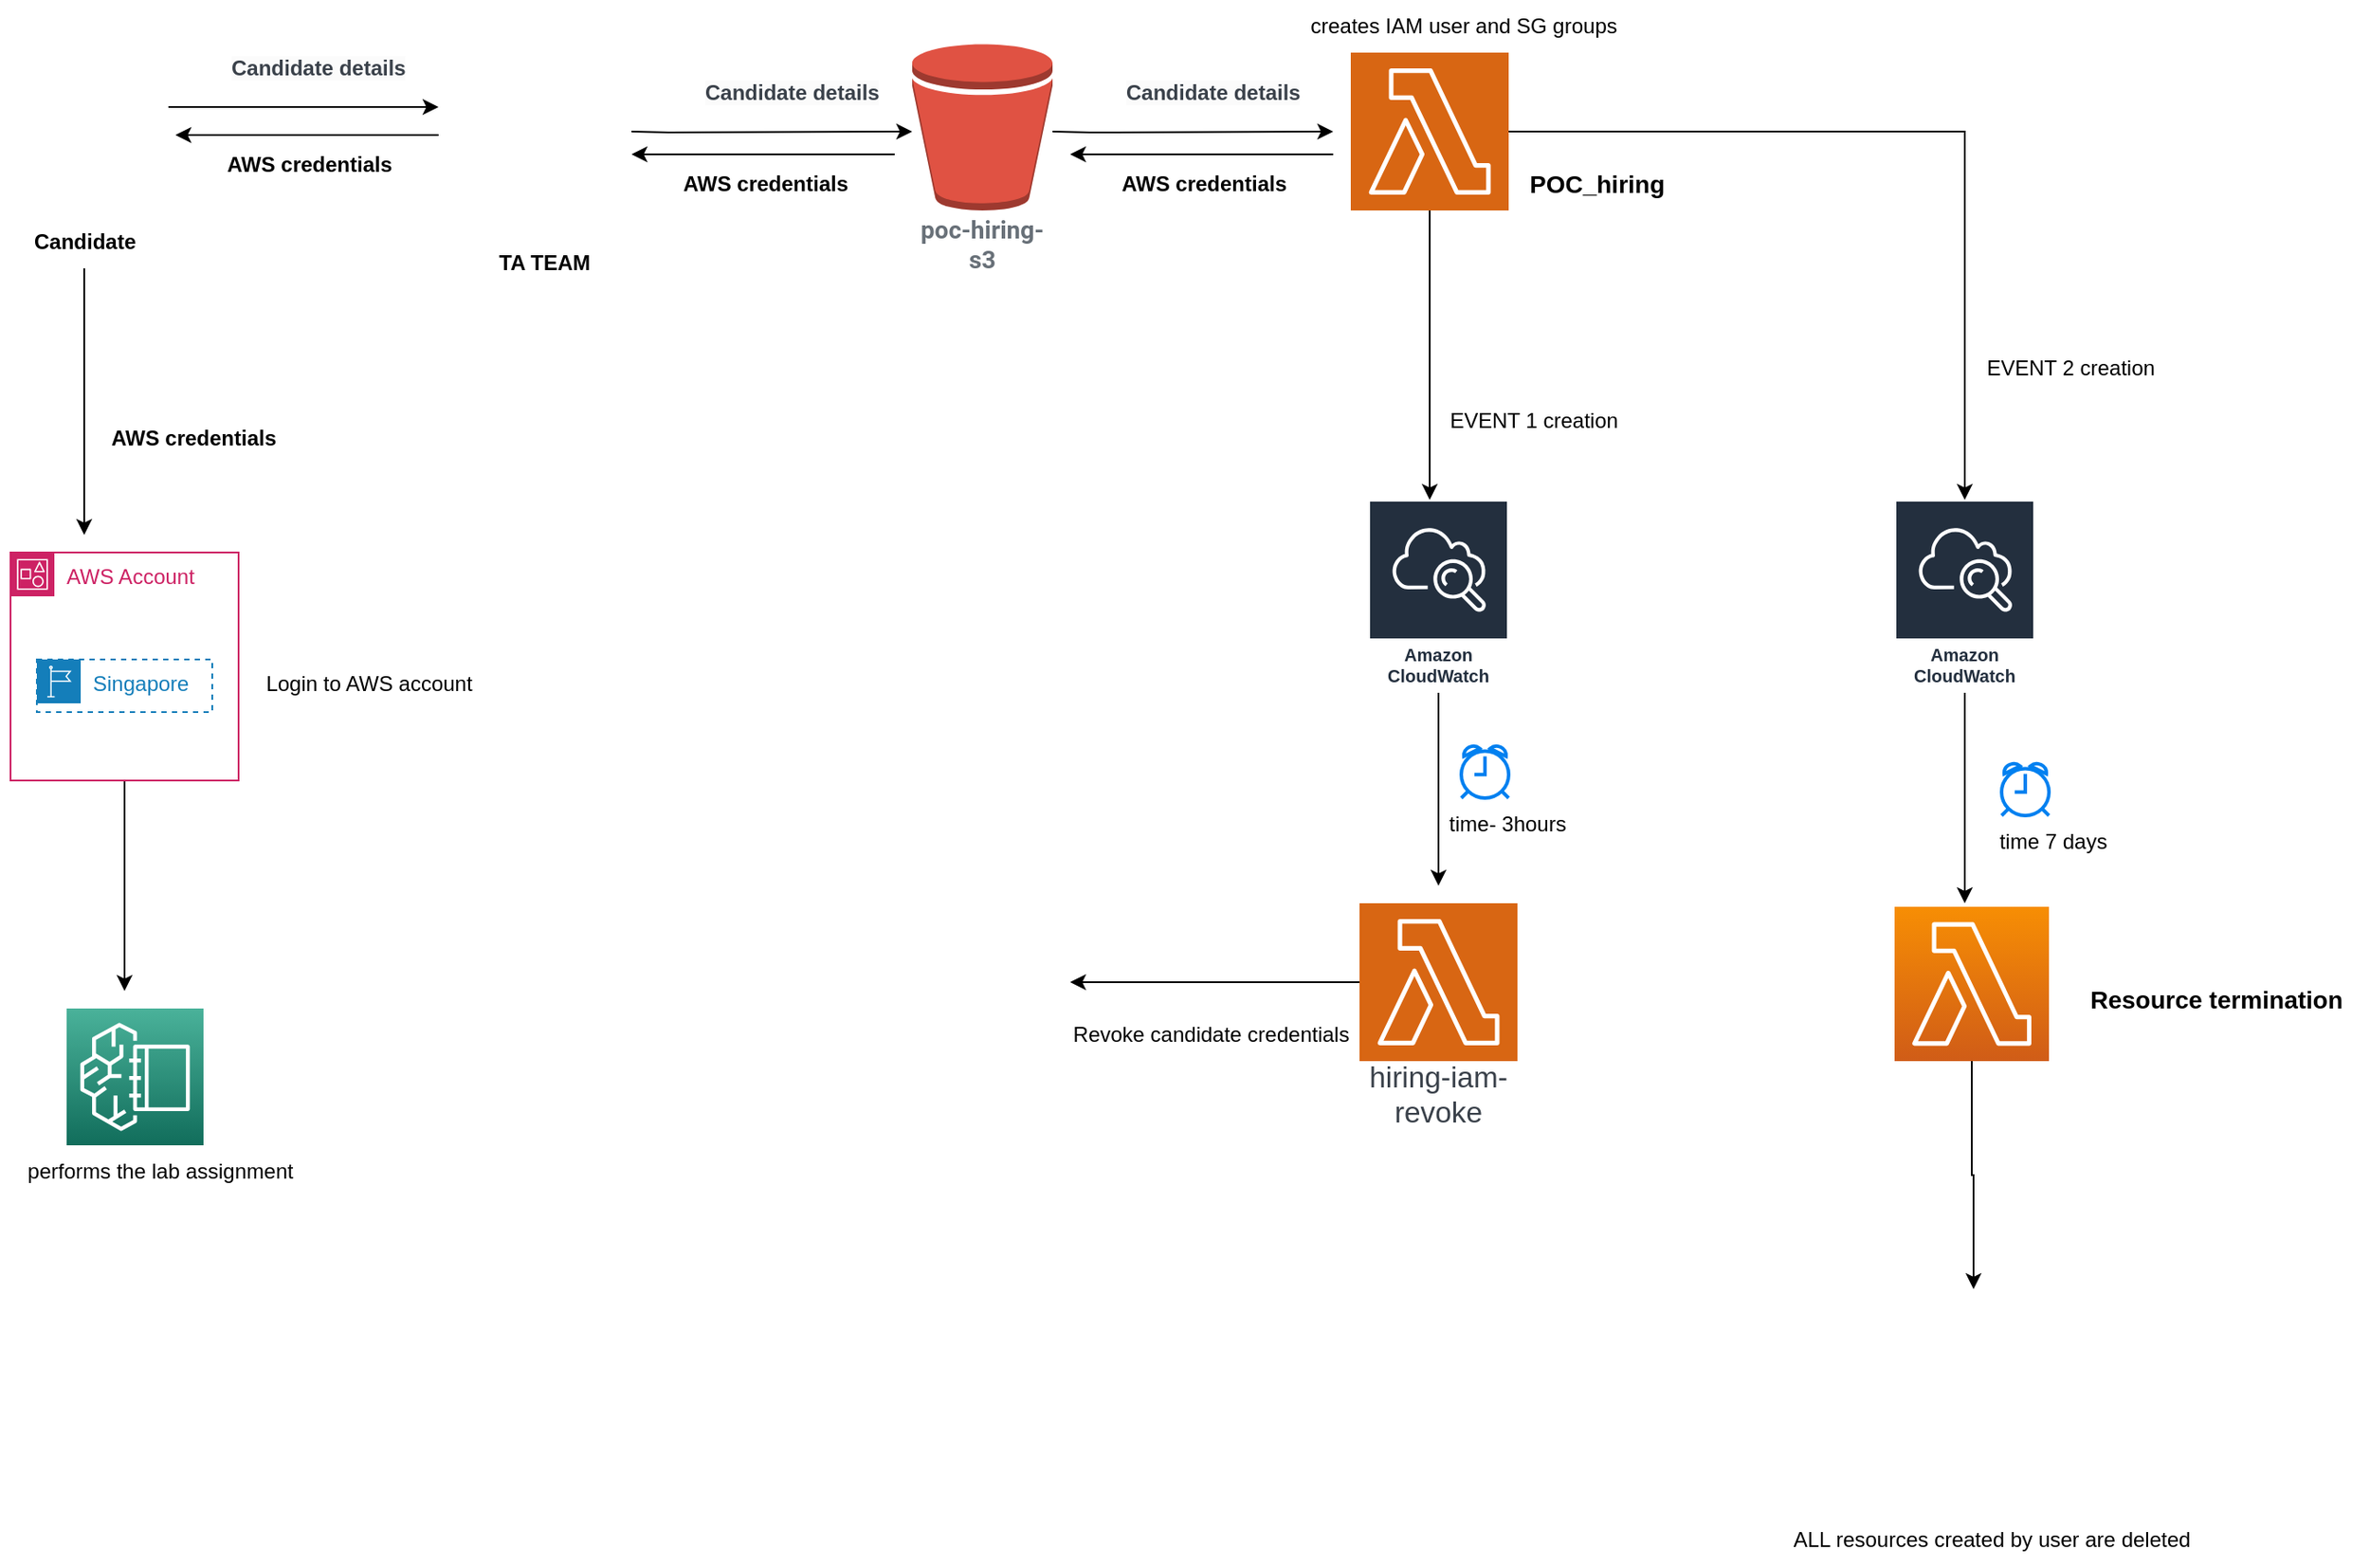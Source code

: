 <mxfile version="21.1.8" type="device">
  <diagram name="Page-1" id="-4WJBF-al_0WI5foOdRX">
    <mxGraphModel dx="2580" dy="1162" grid="1" gridSize="10" guides="1" tooltips="1" connect="1" arrows="1" fold="1" page="1" pageScale="1" pageWidth="850" pageHeight="1100" math="0" shadow="0">
      <root>
        <mxCell id="0" />
        <mxCell id="1" parent="0" />
        <mxCell id="ruvpKAMkT9LqvMziTTvw-38" style="edgeStyle=orthogonalEdgeStyle;rounded=0;orthogonalLoop=1;jettySize=auto;html=1;" edge="1" parent="1" source="TjkZmVoXFsRr9wRuoQSi-3">
          <mxGeometry relative="1" as="geometry">
            <mxPoint x="855" y="380" as="targetPoint" />
          </mxGeometry>
        </mxCell>
        <mxCell id="ruvpKAMkT9LqvMziTTvw-39" style="edgeStyle=orthogonalEdgeStyle;rounded=0;orthogonalLoop=1;jettySize=auto;html=1;" edge="1" parent="1" source="TjkZmVoXFsRr9wRuoQSi-3" target="ruvpKAMkT9LqvMziTTvw-37">
          <mxGeometry relative="1" as="geometry" />
        </mxCell>
        <mxCell id="TjkZmVoXFsRr9wRuoQSi-3" value="" style="html=1;overflow=block;blockSpacing=1;whiteSpace=wrap;shape=mxgraph.aws4.resourceIcon;resIcon=mxgraph.aws4.lambda;verticalLabelPosition=bottom;align=center;verticalAlign=top;strokeColor=#ffffff;pointerEvents=1;fontSize=16.7;fontColor=#3a414a;spacing=0;strokeOpacity=100;rounded=1;absoluteArcSize=1;arcSize=9;fillColor=#d86613;strokeWidth=0.8;lucidId=F~bU9HY-k30U;" parent="1" vertex="1">
          <mxGeometry x="810" y="125" width="90" height="90" as="geometry" />
        </mxCell>
        <mxCell id="TjkZmVoXFsRr9wRuoQSi-4" value="poc-hiring-s3" style="html=1;overflow=block;blockSpacing=1;whiteSpace=wrap;shape=mxgraph.aws3.bucket;labelPosition=center;verticalLabelPosition=bottom;align=center;verticalAlign=top;pointerEvents=1;fontSize=14;fontFamily=Roboto;fontColor=#687078;fontStyle=1;spacing=3.8;strokeColor=#3a414a;strokeOpacity=100;rounded=1;absoluteArcSize=1;arcSize=9;fillColor=#e05243;strokeWidth=0.8;lucidId=DacU9-nAVNdz;" parent="1" vertex="1">
          <mxGeometry x="560" y="120" width="80" height="95" as="geometry" />
        </mxCell>
        <mxCell id="ruvpKAMkT9LqvMziTTvw-15" style="edgeStyle=orthogonalEdgeStyle;rounded=0;orthogonalLoop=1;jettySize=auto;html=1;entryX=0.857;entryY=0.9;entryDx=0;entryDy=0;entryPerimeter=0;" edge="1" parent="1" source="TjkZmVoXFsRr9wRuoQSi-5" target="ruvpKAMkT9LqvMziTTvw-10">
          <mxGeometry relative="1" as="geometry" />
        </mxCell>
        <mxCell id="TjkZmVoXFsRr9wRuoQSi-5" value="" style="html=1;overflow=block;blockSpacing=1;whiteSpace=wrap;shape=image;fontSize=13;spacing=3.8;strokeColor=none;strokeOpacity=100;strokeWidth=0;image=https://images.lucid.app/images/e47739ad-0541-41c3-86bd-2ad0edf2d5d1/content;imageAspect=0;lucidId=RhcUHhgzhwvd;" parent="1" vertex="1">
          <mxGeometry x="40" y="108" width="96" height="96" as="geometry" />
        </mxCell>
        <mxCell id="TjkZmVoXFsRr9wRuoQSi-9" value="creates IAM user and SG groups" style="text;html=1;align=center;verticalAlign=middle;resizable=0;points=[];autosize=1;strokeColor=none;fillColor=none;" parent="1" vertex="1">
          <mxGeometry x="774" y="95" width="200" height="30" as="geometry" />
        </mxCell>
        <mxCell id="ruvpKAMkT9LqvMziTTvw-35" style="edgeStyle=orthogonalEdgeStyle;rounded=0;orthogonalLoop=1;jettySize=auto;html=1;" edge="1" parent="1" source="TjkZmVoXFsRr9wRuoQSi-16">
          <mxGeometry relative="1" as="geometry">
            <mxPoint x="111.0" y="660.0" as="targetPoint" />
          </mxGeometry>
        </mxCell>
        <mxCell id="TjkZmVoXFsRr9wRuoQSi-16" value="AWS Account" style="points=[[0,0],[0.25,0],[0.5,0],[0.75,0],[1,0],[1,0.25],[1,0.5],[1,0.75],[1,1],[0.75,1],[0.5,1],[0.25,1],[0,1],[0,0.75],[0,0.5],[0,0.25]];outlineConnect=0;gradientColor=none;html=1;whiteSpace=wrap;fontSize=12;fontStyle=0;container=1;pointerEvents=0;collapsible=0;recursiveResize=0;shape=mxgraph.aws4.group;grIcon=mxgraph.aws4.group_account;strokeColor=#CD2264;fillColor=none;verticalAlign=top;align=left;spacingLeft=30;fontColor=#CD2264;dashed=0;" parent="1" vertex="1">
          <mxGeometry x="46" y="410" width="130" height="130" as="geometry" />
        </mxCell>
        <mxCell id="TjkZmVoXFsRr9wRuoQSi-18" value="Singapore" style="points=[[0,0],[0.25,0],[0.5,0],[0.75,0],[1,0],[1,0.25],[1,0.5],[1,0.75],[1,1],[0.75,1],[0.5,1],[0.25,1],[0,1],[0,0.75],[0,0.5],[0,0.25]];outlineConnect=0;gradientColor=none;html=1;whiteSpace=wrap;fontSize=12;fontStyle=0;container=1;pointerEvents=0;collapsible=0;recursiveResize=0;shape=mxgraph.aws4.group;grIcon=mxgraph.aws4.group_region;strokeColor=#147EBA;fillColor=none;verticalAlign=top;align=left;spacingLeft=30;fontColor=#147EBA;dashed=1;" parent="TjkZmVoXFsRr9wRuoQSi-16" vertex="1">
          <mxGeometry x="15" y="61" width="100" height="30" as="geometry" />
        </mxCell>
        <mxCell id="ruvpKAMkT9LqvMziTTvw-44" style="edgeStyle=orthogonalEdgeStyle;rounded=0;orthogonalLoop=1;jettySize=auto;html=1;" edge="1" parent="1" source="TjkZmVoXFsRr9wRuoQSi-21">
          <mxGeometry relative="1" as="geometry">
            <mxPoint x="650" y="655.0" as="targetPoint" />
          </mxGeometry>
        </mxCell>
        <mxCell id="TjkZmVoXFsRr9wRuoQSi-21" value="hiring-iam-revoke" style="html=1;overflow=block;blockSpacing=1;whiteSpace=wrap;shape=mxgraph.aws4.resourceIcon;resIcon=mxgraph.aws4.lambda;verticalLabelPosition=bottom;align=center;verticalAlign=top;strokeColor=#ffffff;pointerEvents=1;fontSize=16.7;fontColor=#3a414a;spacing=0;strokeOpacity=100;rounded=1;absoluteArcSize=1;arcSize=9;fillColor=#d86613;strokeWidth=0.8;lucidId=F~bU9HY-k30U;" parent="1" vertex="1">
          <mxGeometry x="815" y="610" width="90" height="90" as="geometry" />
        </mxCell>
        <mxCell id="TjkZmVoXFsRr9wRuoQSi-22" value="" style="shape=image;html=1;verticalAlign=top;verticalLabelPosition=bottom;labelBackgroundColor=#ffffff;imageAspect=0;aspect=fixed;image=https://cdn1.iconfinder.com/data/icons/nuvola2/48x48/actions/button_cancel.png" parent="1" vertex="1">
          <mxGeometry x="706" y="590" width="48" height="48" as="geometry" />
        </mxCell>
        <mxCell id="TjkZmVoXFsRr9wRuoQSi-25" value="Revoke candidate credentials" style="text;html=1;align=center;verticalAlign=middle;resizable=0;points=[];autosize=1;strokeColor=none;fillColor=none;" parent="1" vertex="1">
          <mxGeometry x="640" y="670" width="180" height="30" as="geometry" />
        </mxCell>
        <mxCell id="ruvpKAMkT9LqvMziTTvw-16" style="edgeStyle=orthogonalEdgeStyle;rounded=0;orthogonalLoop=1;jettySize=auto;html=1;" edge="1" parent="1" source="ruvpKAMkT9LqvMziTTvw-2">
          <mxGeometry relative="1" as="geometry">
            <mxPoint x="140" y="172" as="targetPoint" />
          </mxGeometry>
        </mxCell>
        <mxCell id="ruvpKAMkT9LqvMziTTvw-2" value="" style="shape=image;html=1;verticalAlign=top;verticalLabelPosition=bottom;labelBackgroundColor=#ffffff;imageAspect=0;aspect=fixed;image=https://cdn0.iconfinder.com/data/icons/web-development-and-studio/512/65_Employee_hr_human_hunting_personal_resources_resume_search-128.png" vertex="1" parent="1">
          <mxGeometry x="290" y="108" width="128" height="128" as="geometry" />
        </mxCell>
        <mxCell id="ruvpKAMkT9LqvMziTTvw-3" value="&lt;b&gt;TA TEAM&lt;/b&gt;" style="text;html=1;align=center;verticalAlign=middle;resizable=0;points=[];autosize=1;strokeColor=none;fillColor=none;" vertex="1" parent="1">
          <mxGeometry x="310" y="230" width="80" height="30" as="geometry" />
        </mxCell>
        <mxCell id="ruvpKAMkT9LqvMziTTvw-28" style="edgeStyle=orthogonalEdgeStyle;rounded=0;orthogonalLoop=1;jettySize=auto;html=1;" edge="1" parent="1" source="ruvpKAMkT9LqvMziTTvw-4">
          <mxGeometry relative="1" as="geometry">
            <mxPoint x="88" y="400" as="targetPoint" />
          </mxGeometry>
        </mxCell>
        <mxCell id="ruvpKAMkT9LqvMziTTvw-4" value="&lt;b&gt;Candidate&lt;/b&gt;" style="text;html=1;align=center;verticalAlign=middle;resizable=0;points=[];autosize=1;strokeColor=none;fillColor=none;" vertex="1" parent="1">
          <mxGeometry x="48" y="218" width="80" height="30" as="geometry" />
        </mxCell>
        <mxCell id="ruvpKAMkT9LqvMziTTvw-10" value="&lt;span style=&quot;color: rgb(58, 65, 74); font-family: Helvetica; font-style: normal; font-variant-ligatures: normal; font-variant-caps: normal; letter-spacing: normal; orphans: 2; text-align: center; text-indent: 0px; text-transform: none; widows: 2; word-spacing: 0px; -webkit-text-stroke-width: 0px; background-color: rgb(251, 251, 251); text-decoration-thickness: initial; text-decoration-style: initial; text-decoration-color: initial; float: none; display: inline !important;&quot;&gt;&lt;b style=&quot;&quot;&gt;&lt;font style=&quot;font-size: 12px;&quot;&gt;Candidate details&lt;/font&gt;&lt;/b&gt;&lt;/span&gt;" style="text;whiteSpace=wrap;html=1;" vertex="1" parent="1">
          <mxGeometry x="170" y="120" width="140" height="40" as="geometry" />
        </mxCell>
        <mxCell id="ruvpKAMkT9LqvMziTTvw-11" style="edgeStyle=orthogonalEdgeStyle;rounded=0;orthogonalLoop=1;jettySize=auto;html=1;exitX=0.5;exitY=1;exitDx=0;exitDy=0;" edge="1" parent="1">
          <mxGeometry relative="1" as="geometry">
            <mxPoint x="155" y="149" as="sourcePoint" />
            <mxPoint x="155" y="149" as="targetPoint" />
          </mxGeometry>
        </mxCell>
        <mxCell id="ruvpKAMkT9LqvMziTTvw-13" value="&lt;b&gt;AWS credentials&lt;/b&gt;" style="text;html=1;align=center;verticalAlign=middle;resizable=0;points=[];autosize=1;strokeColor=none;fillColor=none;" vertex="1" parent="1">
          <mxGeometry x="156" y="174" width="120" height="30" as="geometry" />
        </mxCell>
        <mxCell id="ruvpKAMkT9LqvMziTTvw-17" style="edgeStyle=orthogonalEdgeStyle;rounded=0;orthogonalLoop=1;jettySize=auto;html=1;entryX=0.857;entryY=0.9;entryDx=0;entryDy=0;entryPerimeter=0;" edge="1" parent="1" target="ruvpKAMkT9LqvMziTTvw-18">
          <mxGeometry relative="1" as="geometry">
            <mxPoint x="400" y="170" as="sourcePoint" />
          </mxGeometry>
        </mxCell>
        <mxCell id="ruvpKAMkT9LqvMziTTvw-18" value="&lt;span style=&quot;color: rgb(58, 65, 74); font-family: Helvetica; font-style: normal; font-variant-ligatures: normal; font-variant-caps: normal; letter-spacing: normal; orphans: 2; text-align: center; text-indent: 0px; text-transform: none; widows: 2; word-spacing: 0px; -webkit-text-stroke-width: 0px; background-color: rgb(251, 251, 251); text-decoration-thickness: initial; text-decoration-style: initial; text-decoration-color: initial; float: none; display: inline !important;&quot;&gt;&lt;b style=&quot;&quot;&gt;&lt;font style=&quot;font-size: 12px;&quot;&gt;Candidate details&lt;/font&gt;&lt;/b&gt;&lt;/span&gt;" style="text;whiteSpace=wrap;html=1;" vertex="1" parent="1">
          <mxGeometry x="440" y="134" width="140" height="40" as="geometry" />
        </mxCell>
        <mxCell id="ruvpKAMkT9LqvMziTTvw-19" style="edgeStyle=orthogonalEdgeStyle;rounded=0;orthogonalLoop=1;jettySize=auto;html=1;" edge="1" parent="1">
          <mxGeometry relative="1" as="geometry">
            <mxPoint x="400" y="183" as="targetPoint" />
            <mxPoint x="550" y="183" as="sourcePoint" />
          </mxGeometry>
        </mxCell>
        <mxCell id="ruvpKAMkT9LqvMziTTvw-20" value="&lt;b&gt;AWS credentials&lt;/b&gt;" style="text;html=1;align=center;verticalAlign=middle;resizable=0;points=[];autosize=1;strokeColor=none;fillColor=none;" vertex="1" parent="1">
          <mxGeometry x="416" y="185" width="120" height="30" as="geometry" />
        </mxCell>
        <mxCell id="ruvpKAMkT9LqvMziTTvw-23" style="edgeStyle=orthogonalEdgeStyle;rounded=0;orthogonalLoop=1;jettySize=auto;html=1;" edge="1" parent="1">
          <mxGeometry relative="1" as="geometry">
            <mxPoint x="650" y="183" as="targetPoint" />
            <mxPoint x="800" y="183" as="sourcePoint" />
          </mxGeometry>
        </mxCell>
        <mxCell id="ruvpKAMkT9LqvMziTTvw-24" value="&lt;b&gt;AWS credentials&lt;/b&gt;" style="text;html=1;align=center;verticalAlign=middle;resizable=0;points=[];autosize=1;strokeColor=none;fillColor=none;" vertex="1" parent="1">
          <mxGeometry x="666" y="185" width="120" height="30" as="geometry" />
        </mxCell>
        <mxCell id="ruvpKAMkT9LqvMziTTvw-25" style="edgeStyle=orthogonalEdgeStyle;rounded=0;orthogonalLoop=1;jettySize=auto;html=1;entryX=0.857;entryY=0.9;entryDx=0;entryDy=0;entryPerimeter=0;" edge="1" parent="1" target="ruvpKAMkT9LqvMziTTvw-26">
          <mxGeometry relative="1" as="geometry">
            <mxPoint x="640" y="170" as="sourcePoint" />
          </mxGeometry>
        </mxCell>
        <mxCell id="ruvpKAMkT9LqvMziTTvw-26" value="&lt;span style=&quot;color: rgb(58, 65, 74); font-family: Helvetica; font-style: normal; font-variant-ligatures: normal; font-variant-caps: normal; letter-spacing: normal; orphans: 2; text-align: center; text-indent: 0px; text-transform: none; widows: 2; word-spacing: 0px; -webkit-text-stroke-width: 0px; background-color: rgb(251, 251, 251); text-decoration-thickness: initial; text-decoration-style: initial; text-decoration-color: initial; float: none; display: inline !important;&quot;&gt;&lt;b style=&quot;&quot;&gt;&lt;font style=&quot;font-size: 12px;&quot;&gt;Candidate details&lt;/font&gt;&lt;/b&gt;&lt;/span&gt;" style="text;whiteSpace=wrap;html=1;" vertex="1" parent="1">
          <mxGeometry x="680" y="134" width="140" height="40" as="geometry" />
        </mxCell>
        <mxCell id="ruvpKAMkT9LqvMziTTvw-27" value="&lt;b&gt;AWS credentials&lt;/b&gt;" style="text;html=1;align=center;verticalAlign=middle;resizable=0;points=[];autosize=1;strokeColor=none;fillColor=none;" vertex="1" parent="1">
          <mxGeometry x="90" y="330" width="120" height="30" as="geometry" />
        </mxCell>
        <mxCell id="ruvpKAMkT9LqvMziTTvw-29" value="" style="sketch=0;points=[[0,0,0],[0.25,0,0],[0.5,0,0],[0.75,0,0],[1,0,0],[0,1,0],[0.25,1,0],[0.5,1,0],[0.75,1,0],[1,1,0],[0,0.25,0],[0,0.5,0],[0,0.75,0],[1,0.25,0],[1,0.5,0],[1,0.75,0]];outlineConnect=0;fontColor=#232F3E;gradientColor=#4AB29A;gradientDirection=north;fillColor=#116D5B;strokeColor=#ffffff;dashed=0;verticalLabelPosition=bottom;verticalAlign=top;align=center;html=1;fontSize=12;fontStyle=0;aspect=fixed;shape=mxgraph.aws4.resourceIcon;resIcon=mxgraph.aws4.sagemaker_studio_lab;" vertex="1" parent="1">
          <mxGeometry x="78" y="670" width="78" height="78" as="geometry" />
        </mxCell>
        <mxCell id="ruvpKAMkT9LqvMziTTvw-33" value="performs the lab assignment" style="text;html=1;align=center;verticalAlign=middle;resizable=0;points=[];autosize=1;strokeColor=none;fillColor=none;" vertex="1" parent="1">
          <mxGeometry x="46" y="748" width="170" height="30" as="geometry" />
        </mxCell>
        <mxCell id="ruvpKAMkT9LqvMziTTvw-34" value="Login to AWS account" style="text;html=1;align=center;verticalAlign=middle;resizable=0;points=[];autosize=1;strokeColor=none;fillColor=none;" vertex="1" parent="1">
          <mxGeometry x="180" y="470" width="140" height="30" as="geometry" />
        </mxCell>
        <mxCell id="ruvpKAMkT9LqvMziTTvw-45" style="edgeStyle=orthogonalEdgeStyle;rounded=0;orthogonalLoop=1;jettySize=auto;html=1;" edge="1" parent="1" source="ruvpKAMkT9LqvMziTTvw-36">
          <mxGeometry relative="1" as="geometry">
            <mxPoint x="860" y="600.0" as="targetPoint" />
          </mxGeometry>
        </mxCell>
        <mxCell id="ruvpKAMkT9LqvMziTTvw-36" value="Amazon CloudWatch" style="sketch=0;outlineConnect=0;fontColor=#232F3E;gradientColor=none;strokeColor=#ffffff;fillColor=#232F3E;dashed=0;verticalLabelPosition=middle;verticalAlign=bottom;align=center;html=1;whiteSpace=wrap;fontSize=10;fontStyle=1;spacing=3;shape=mxgraph.aws4.productIcon;prIcon=mxgraph.aws4.cloudwatch;" vertex="1" parent="1">
          <mxGeometry x="820" y="380" width="80" height="110" as="geometry" />
        </mxCell>
        <mxCell id="ruvpKAMkT9LqvMziTTvw-50" style="edgeStyle=orthogonalEdgeStyle;rounded=0;orthogonalLoop=1;jettySize=auto;html=1;" edge="1" parent="1" source="ruvpKAMkT9LqvMziTTvw-37">
          <mxGeometry relative="1" as="geometry">
            <mxPoint x="1160.0" y="610.0" as="targetPoint" />
          </mxGeometry>
        </mxCell>
        <mxCell id="ruvpKAMkT9LqvMziTTvw-37" value="Amazon CloudWatch" style="sketch=0;outlineConnect=0;fontColor=#232F3E;gradientColor=none;strokeColor=#ffffff;fillColor=#232F3E;dashed=0;verticalLabelPosition=middle;verticalAlign=bottom;align=center;html=1;whiteSpace=wrap;fontSize=10;fontStyle=1;spacing=3;shape=mxgraph.aws4.productIcon;prIcon=mxgraph.aws4.cloudwatch;" vertex="1" parent="1">
          <mxGeometry x="1120" y="380" width="80" height="110" as="geometry" />
        </mxCell>
        <mxCell id="ruvpKAMkT9LqvMziTTvw-40" value="EVENT 2 creation" style="text;html=1;align=center;verticalAlign=middle;resizable=0;points=[];autosize=1;strokeColor=none;fillColor=none;" vertex="1" parent="1">
          <mxGeometry x="1160" y="290" width="120" height="30" as="geometry" />
        </mxCell>
        <mxCell id="ruvpKAMkT9LqvMziTTvw-41" value="EVENT 1 creation" style="text;html=1;align=center;verticalAlign=middle;resizable=0;points=[];autosize=1;strokeColor=none;fillColor=none;" vertex="1" parent="1">
          <mxGeometry x="854" y="320" width="120" height="30" as="geometry" />
        </mxCell>
        <mxCell id="ruvpKAMkT9LqvMziTTvw-42" value="" style="html=1;overflow=block;blockSpacing=1;whiteSpace=wrap;shape=image;fontSize=13;spacing=3.8;strokeColor=none;strokeOpacity=100;strokeWidth=0;image=https://images.lucid.app/images/e47739ad-0541-41c3-86bd-2ad0edf2d5d1/content;imageAspect=0;lucidId=RhcUHhgzhwvd;" vertex="1" parent="1">
          <mxGeometry x="552" y="620" width="96" height="96" as="geometry" />
        </mxCell>
        <mxCell id="ruvpKAMkT9LqvMziTTvw-46" value="" style="html=1;verticalLabelPosition=bottom;align=center;labelBackgroundColor=#ffffff;verticalAlign=top;strokeWidth=2;strokeColor=#0080F0;shadow=0;dashed=0;shape=mxgraph.ios7.icons.alarm_clock;" vertex="1" parent="1">
          <mxGeometry x="1181" y="530" width="27" height="30" as="geometry" />
        </mxCell>
        <mxCell id="ruvpKAMkT9LqvMziTTvw-48" value="" style="html=1;verticalLabelPosition=bottom;align=center;labelBackgroundColor=#ffffff;verticalAlign=top;strokeWidth=2;strokeColor=#0080F0;shadow=0;dashed=0;shape=mxgraph.ios7.icons.alarm_clock;" vertex="1" parent="1">
          <mxGeometry x="873" y="520" width="27" height="30" as="geometry" />
        </mxCell>
        <mxCell id="ruvpKAMkT9LqvMziTTvw-62" style="edgeStyle=orthogonalEdgeStyle;rounded=0;orthogonalLoop=1;jettySize=auto;html=1;entryX=0.5;entryY=0;entryDx=0;entryDy=0;" edge="1" parent="1" source="ruvpKAMkT9LqvMziTTvw-56" target="ruvpKAMkT9LqvMziTTvw-61">
          <mxGeometry relative="1" as="geometry" />
        </mxCell>
        <mxCell id="ruvpKAMkT9LqvMziTTvw-56" value="" style="sketch=0;points=[[0,0,0],[0.25,0,0],[0.5,0,0],[0.75,0,0],[1,0,0],[0,1,0],[0.25,1,0],[0.5,1,0],[0.75,1,0],[1,1,0],[0,0.25,0],[0,0.5,0],[0,0.75,0],[1,0.25,0],[1,0.5,0],[1,0.75,0]];outlineConnect=0;fontColor=#232F3E;gradientColor=#F78E04;gradientDirection=north;fillColor=#D05C17;strokeColor=#ffffff;dashed=0;verticalLabelPosition=bottom;verticalAlign=top;align=center;html=1;fontSize=12;fontStyle=0;aspect=fixed;shape=mxgraph.aws4.resourceIcon;resIcon=mxgraph.aws4.lambda;" vertex="1" parent="1">
          <mxGeometry x="1120" y="612" width="88" height="88" as="geometry" />
        </mxCell>
        <mxCell id="ruvpKAMkT9LqvMziTTvw-57" value="&lt;font style=&quot;font-size: 14px;&quot;&gt;&lt;b&gt;Resource termination&amp;nbsp;&lt;/b&gt;&lt;/font&gt;" style="text;html=1;align=center;verticalAlign=middle;resizable=0;points=[];autosize=1;strokeColor=none;fillColor=none;" vertex="1" parent="1">
          <mxGeometry x="1220" y="650" width="170" height="30" as="geometry" />
        </mxCell>
        <mxCell id="ruvpKAMkT9LqvMziTTvw-58" value="&lt;font style=&quot;font-size: 14px;&quot;&gt;&lt;b&gt;POC_hiring&lt;/b&gt;&lt;/font&gt;" style="text;html=1;align=center;verticalAlign=middle;resizable=0;points=[];autosize=1;strokeColor=none;fillColor=none;" vertex="1" parent="1">
          <mxGeometry x="900" y="185" width="100" height="30" as="geometry" />
        </mxCell>
        <mxCell id="ruvpKAMkT9LqvMziTTvw-59" value="time- 3hours" style="text;html=1;align=center;verticalAlign=middle;resizable=0;points=[];autosize=1;strokeColor=none;fillColor=none;" vertex="1" parent="1">
          <mxGeometry x="854" y="550" width="90" height="30" as="geometry" />
        </mxCell>
        <mxCell id="ruvpKAMkT9LqvMziTTvw-60" value="time 7 days" style="text;html=1;align=center;verticalAlign=middle;resizable=0;points=[];autosize=1;strokeColor=none;fillColor=none;" vertex="1" parent="1">
          <mxGeometry x="1170" y="560" width="80" height="30" as="geometry" />
        </mxCell>
        <mxCell id="ruvpKAMkT9LqvMziTTvw-61" value="" style="shape=image;html=1;verticalAlign=top;verticalLabelPosition=bottom;labelBackgroundColor=#ffffff;imageAspect=0;aspect=fixed;image=https://cdn4.iconfinder.com/data/icons/evil-icons-user-interface/64/basket-128.png" vertex="1" parent="1">
          <mxGeometry x="1101" y="830" width="128" height="128" as="geometry" />
        </mxCell>
        <mxCell id="ruvpKAMkT9LqvMziTTvw-63" value="ALL resources created by user are deleted" style="text;html=1;align=center;verticalAlign=middle;resizable=0;points=[];autosize=1;strokeColor=none;fillColor=none;" vertex="1" parent="1">
          <mxGeometry x="1050" y="958" width="250" height="30" as="geometry" />
        </mxCell>
      </root>
    </mxGraphModel>
  </diagram>
</mxfile>
